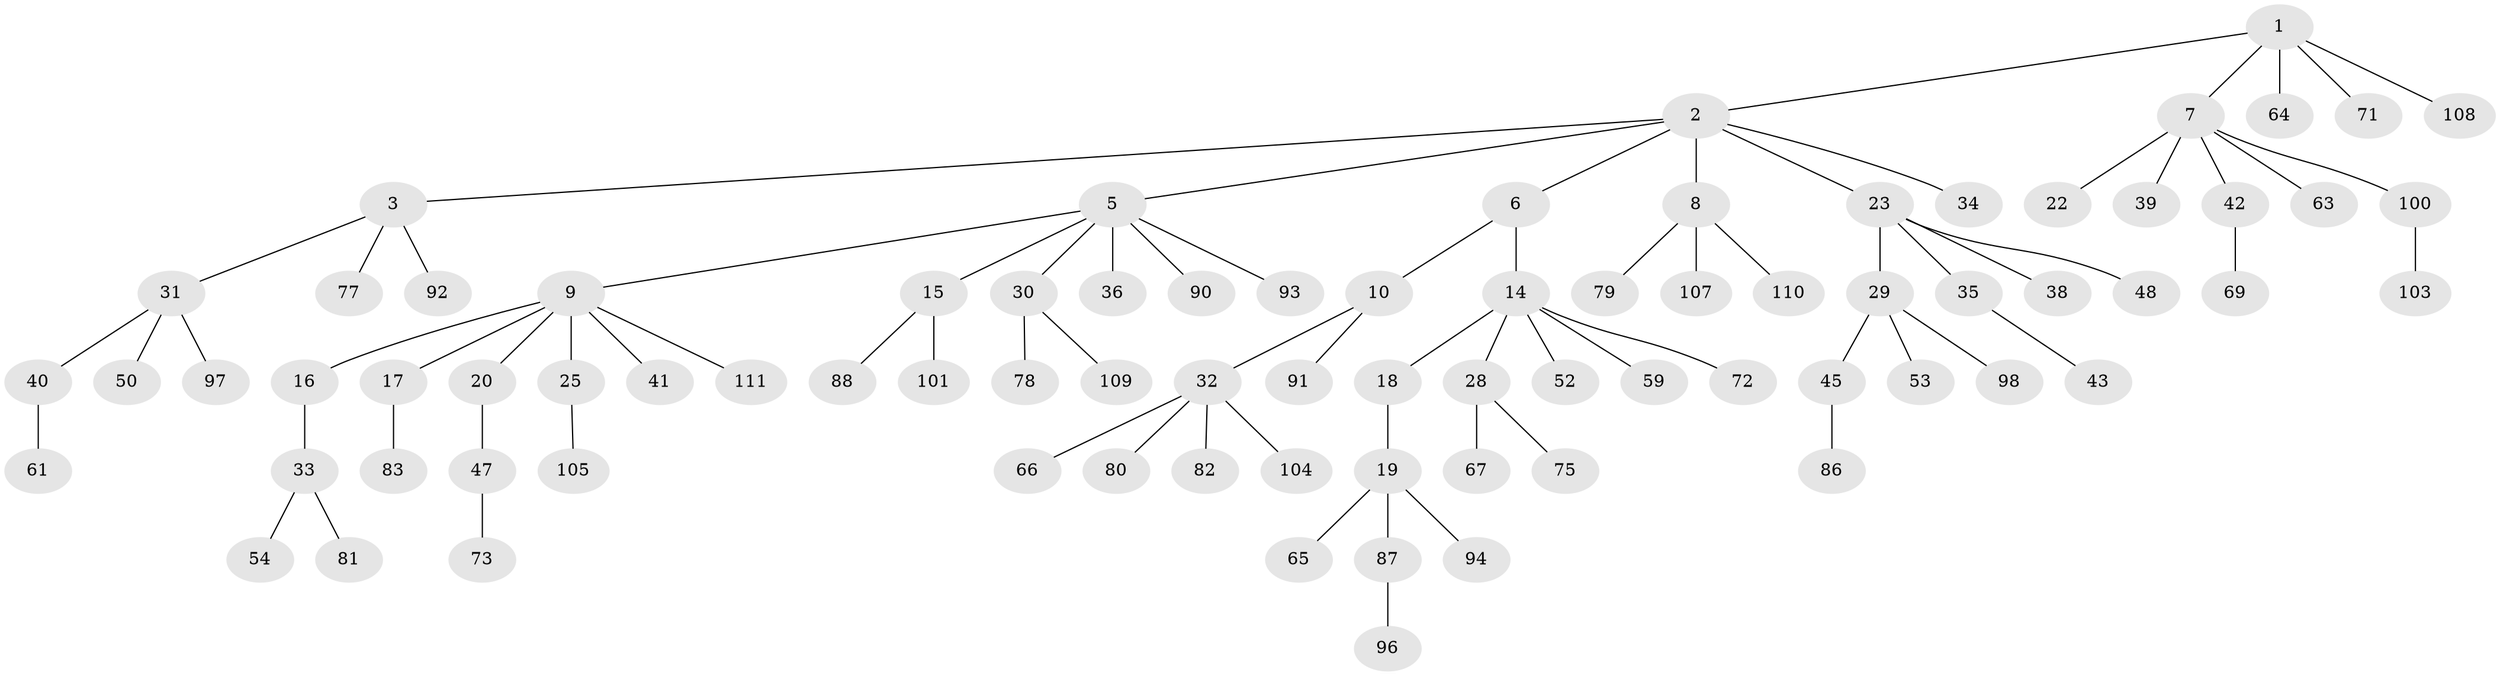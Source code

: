 // original degree distribution, {5: 0.06140350877192982, 8: 0.008771929824561403, 2: 0.23684210526315788, 4: 0.07017543859649122, 3: 0.11403508771929824, 1: 0.5087719298245614}
// Generated by graph-tools (version 1.1) at 2025/11/02/27/25 16:11:26]
// undirected, 81 vertices, 80 edges
graph export_dot {
graph [start="1"]
  node [color=gray90,style=filled];
  1 [super="+12"];
  2 [super="+27"];
  3 [super="+4"];
  5 [super="+24"];
  6 [super="+84"];
  7 [super="+21"];
  8 [super="+13"];
  9 [super="+11"];
  10 [super="+76"];
  14 [super="+58"];
  15 [super="+60"];
  16;
  17 [super="+113"];
  18;
  19 [super="+62"];
  20;
  22 [super="+51"];
  23 [super="+26"];
  25;
  28 [super="+46"];
  29 [super="+68"];
  30 [super="+37"];
  31 [super="+44"];
  32 [super="+56"];
  33 [super="+49"];
  34 [super="+112"];
  35 [super="+102"];
  36;
  38;
  39;
  40 [super="+95"];
  41;
  42;
  43 [super="+74"];
  45;
  47 [super="+57"];
  48 [super="+55"];
  50;
  52;
  53;
  54;
  59;
  61;
  63;
  64;
  65;
  66 [super="+70"];
  67 [super="+99"];
  69 [super="+85"];
  71;
  72 [super="+89"];
  73;
  75;
  77;
  78;
  79;
  80;
  81;
  82;
  83;
  86;
  87;
  88;
  90;
  91 [super="+114"];
  92;
  93;
  94;
  96;
  97;
  98;
  100;
  101 [super="+106"];
  103;
  104;
  105;
  107;
  108;
  109;
  110;
  111;
  1 -- 2;
  1 -- 7;
  1 -- 64;
  1 -- 71;
  1 -- 108;
  2 -- 3;
  2 -- 5;
  2 -- 6;
  2 -- 8;
  2 -- 23;
  2 -- 34;
  3 -- 92;
  3 -- 77;
  3 -- 31;
  5 -- 9;
  5 -- 15;
  5 -- 36;
  5 -- 90;
  5 -- 93;
  5 -- 30;
  6 -- 10;
  6 -- 14;
  7 -- 22;
  7 -- 39;
  7 -- 100;
  7 -- 42;
  7 -- 63;
  8 -- 107;
  8 -- 110;
  8 -- 79;
  9 -- 17;
  9 -- 41;
  9 -- 16;
  9 -- 20;
  9 -- 25;
  9 -- 111;
  10 -- 32;
  10 -- 91;
  14 -- 18;
  14 -- 28;
  14 -- 52;
  14 -- 72;
  14 -- 59;
  15 -- 88;
  15 -- 101;
  16 -- 33;
  17 -- 83;
  18 -- 19;
  19 -- 65;
  19 -- 94;
  19 -- 87;
  20 -- 47;
  23 -- 29;
  23 -- 48;
  23 -- 35;
  23 -- 38;
  25 -- 105;
  28 -- 67;
  28 -- 75;
  29 -- 45;
  29 -- 53;
  29 -- 98;
  30 -- 109;
  30 -- 78;
  31 -- 40;
  31 -- 50;
  31 -- 97;
  32 -- 66;
  32 -- 82;
  32 -- 104;
  32 -- 80;
  33 -- 81;
  33 -- 54;
  35 -- 43;
  40 -- 61;
  42 -- 69;
  45 -- 86;
  47 -- 73;
  87 -- 96;
  100 -- 103;
}
